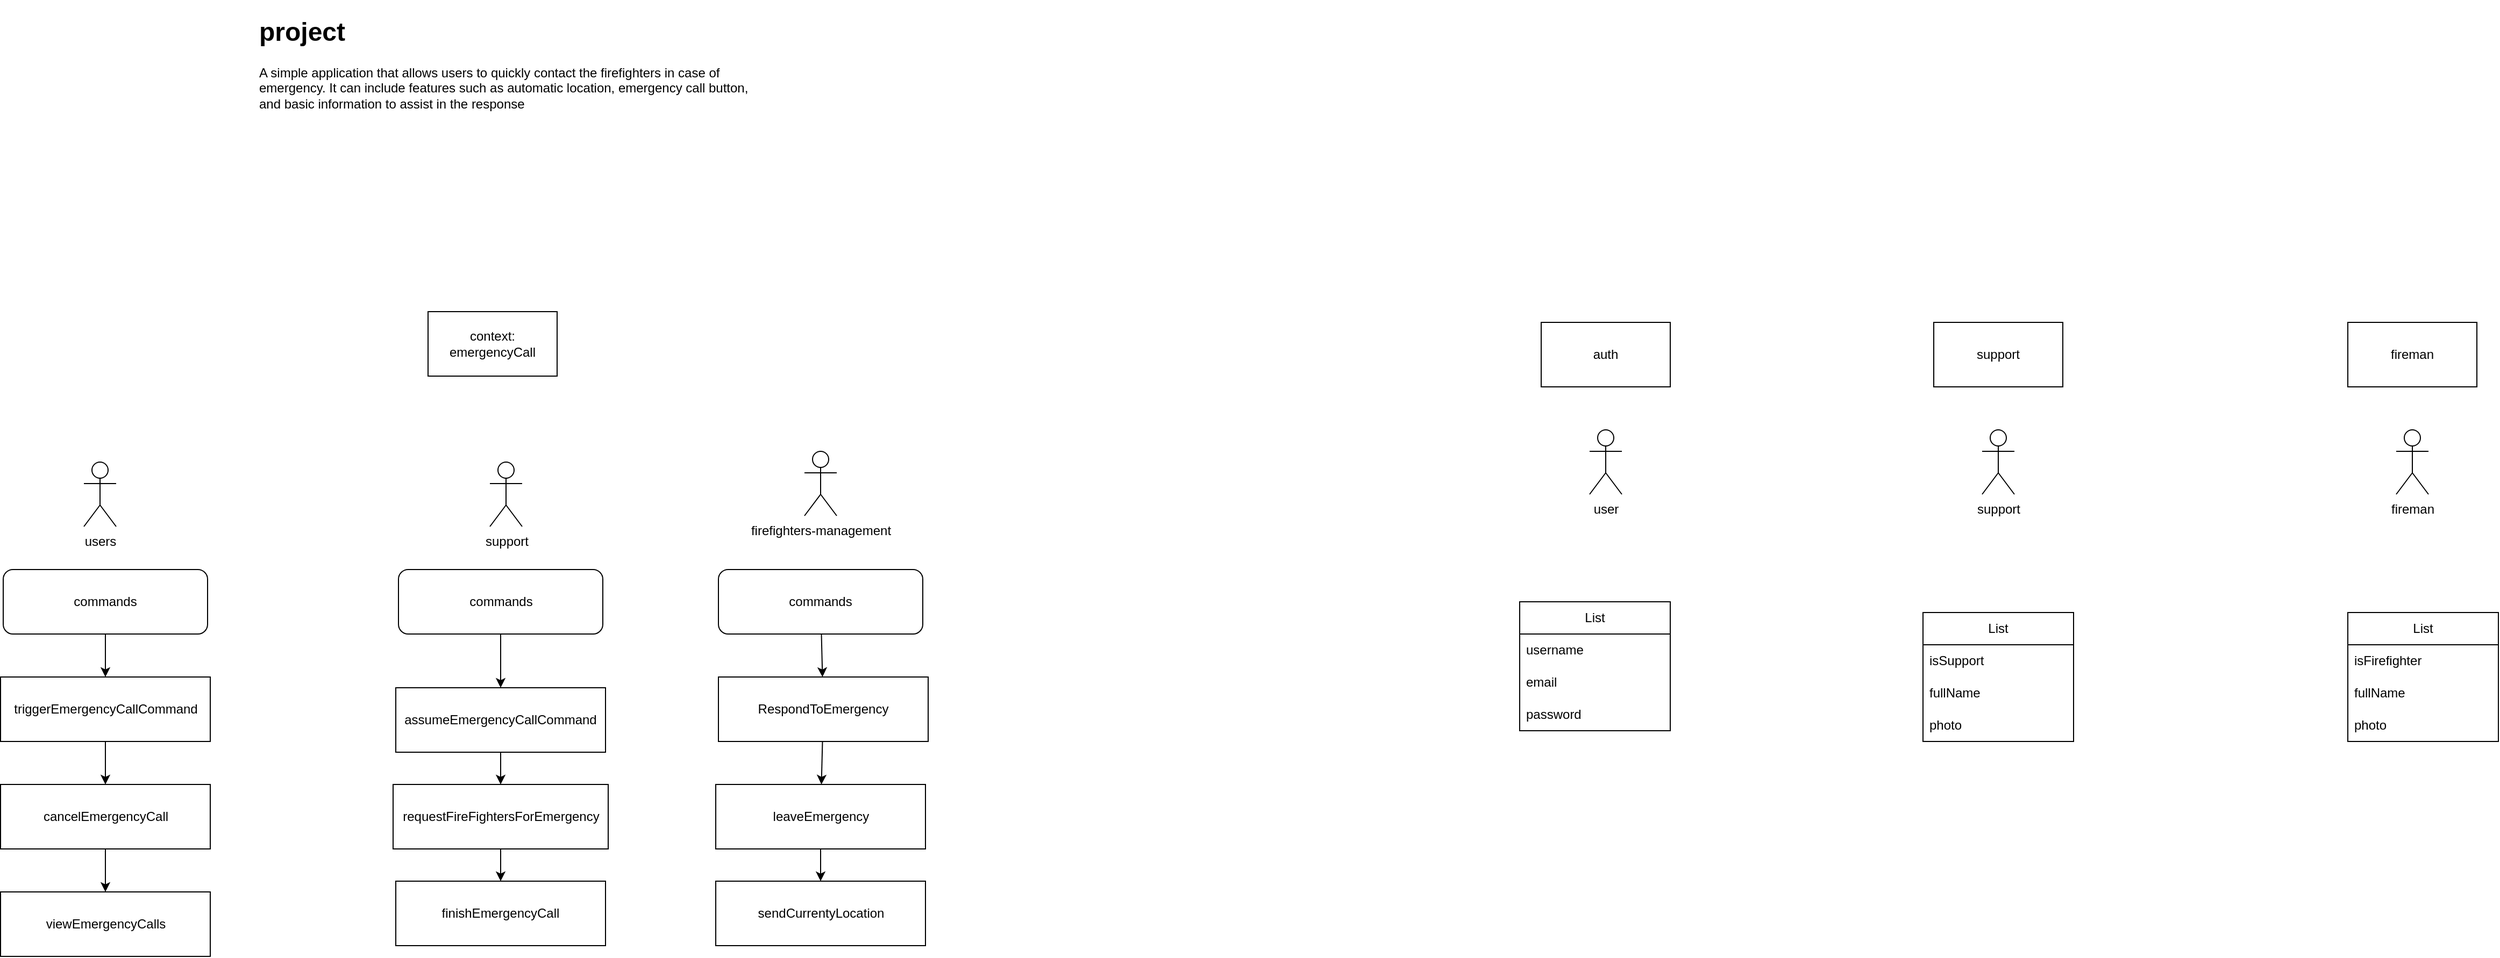 <mxfile>
    <diagram id="3H-03Ssh8FCSCmk5_cCm" name="Page-1">
        <mxGraphModel dx="990" dy="568" grid="1" gridSize="10" guides="1" tooltips="1" connect="1" arrows="1" fold="1" page="1" pageScale="1" pageWidth="850" pageHeight="1100" math="0" shadow="0">
            <root>
                <mxCell id="0"/>
                <mxCell id="1" parent="0"/>
                <mxCell id="3" value="&lt;h1&gt;project&lt;/h1&gt;&lt;div&gt;A simple application that allows users to quickly contact the firefighters in case of emergency. It can include features such as automatic location, emergency call button, and basic information to assist in the response&lt;br&gt;&lt;/div&gt;" style="text;html=1;strokeColor=none;fillColor=none;spacing=5;spacingTop=-20;whiteSpace=wrap;overflow=hidden;rounded=0;" vertex="1" parent="1">
                    <mxGeometry x="277.5" y="90" width="470" height="130" as="geometry"/>
                </mxCell>
                <mxCell id="5" value="support" style="shape=umlActor;verticalLabelPosition=bottom;verticalAlign=top;html=1;outlineConnect=0;" vertex="1" parent="1">
                    <mxGeometry x="497.5" y="510" width="30" height="60" as="geometry"/>
                </mxCell>
                <mxCell id="6" value="users" style="shape=umlActor;verticalLabelPosition=bottom;verticalAlign=top;html=1;outlineConnect=0;" vertex="1" parent="1">
                    <mxGeometry x="120" y="510" width="30" height="60" as="geometry"/>
                </mxCell>
                <mxCell id="7" value="firefighters-management" style="shape=umlActor;verticalLabelPosition=bottom;verticalAlign=top;html=1;outlineConnect=0;" vertex="1" parent="1">
                    <mxGeometry x="790" y="500" width="30" height="60" as="geometry"/>
                </mxCell>
                <mxCell id="14" style="edgeStyle=none;html=1;" edge="1" parent="1" source="10" target="13">
                    <mxGeometry relative="1" as="geometry"/>
                </mxCell>
                <mxCell id="10" value="triggerEmergencyCallCommand" style="rounded=0;whiteSpace=wrap;html=1;" vertex="1" parent="1">
                    <mxGeometry x="42.5" y="710" width="195" height="60" as="geometry"/>
                </mxCell>
                <mxCell id="12" style="edgeStyle=none;html=1;" edge="1" parent="1" source="11" target="10">
                    <mxGeometry relative="1" as="geometry"/>
                </mxCell>
                <mxCell id="11" value="commands" style="rounded=1;whiteSpace=wrap;html=1;" vertex="1" parent="1">
                    <mxGeometry x="45" y="610" width="190" height="60" as="geometry"/>
                </mxCell>
                <mxCell id="16" style="edgeStyle=none;html=1;" edge="1" parent="1" source="13" target="15">
                    <mxGeometry relative="1" as="geometry"/>
                </mxCell>
                <mxCell id="13" value="cancelEmergencyCall" style="rounded=0;whiteSpace=wrap;html=1;" vertex="1" parent="1">
                    <mxGeometry x="42.5" y="810" width="195" height="60" as="geometry"/>
                </mxCell>
                <mxCell id="15" value="viewEmergencyCalls" style="rounded=0;whiteSpace=wrap;html=1;" vertex="1" parent="1">
                    <mxGeometry x="42.5" y="910" width="195" height="60" as="geometry"/>
                </mxCell>
                <mxCell id="20" style="edgeStyle=none;html=1;" edge="1" parent="1" source="18" target="19">
                    <mxGeometry relative="1" as="geometry"/>
                </mxCell>
                <mxCell id="18" value="commands" style="rounded=1;whiteSpace=wrap;html=1;" vertex="1" parent="1">
                    <mxGeometry x="412.5" y="610" width="190" height="60" as="geometry"/>
                </mxCell>
                <mxCell id="24" style="edgeStyle=none;html=1;entryX=0.5;entryY=0;entryDx=0;entryDy=0;" edge="1" parent="1" source="19" target="22">
                    <mxGeometry relative="1" as="geometry"/>
                </mxCell>
                <mxCell id="19" value="assumeEmergencyCallCommand" style="rounded=0;whiteSpace=wrap;html=1;" vertex="1" parent="1">
                    <mxGeometry x="410" y="720" width="195" height="60" as="geometry"/>
                </mxCell>
                <mxCell id="25" style="edgeStyle=none;html=1;entryX=0.5;entryY=0;entryDx=0;entryDy=0;" edge="1" parent="1" source="22" target="23">
                    <mxGeometry relative="1" as="geometry"/>
                </mxCell>
                <mxCell id="22" value="requestFireFightersForEmergency" style="rounded=0;whiteSpace=wrap;html=1;" vertex="1" parent="1">
                    <mxGeometry x="407.5" y="810" width="200" height="60" as="geometry"/>
                </mxCell>
                <mxCell id="23" value="finishEmergencyCall" style="rounded=0;whiteSpace=wrap;html=1;" vertex="1" parent="1">
                    <mxGeometry x="410" y="900" width="195" height="60" as="geometry"/>
                </mxCell>
                <mxCell id="29" style="edgeStyle=none;html=1;" edge="1" parent="1" source="27" target="28">
                    <mxGeometry relative="1" as="geometry"/>
                </mxCell>
                <mxCell id="27" value="commands" style="rounded=1;whiteSpace=wrap;html=1;" vertex="1" parent="1">
                    <mxGeometry x="710" y="610" width="190" height="60" as="geometry"/>
                </mxCell>
                <mxCell id="35" style="edgeStyle=none;html=1;" edge="1" parent="1" source="28" target="33">
                    <mxGeometry relative="1" as="geometry"/>
                </mxCell>
                <mxCell id="28" value="RespondToEmergency" style="rounded=0;whiteSpace=wrap;html=1;" vertex="1" parent="1">
                    <mxGeometry x="710" y="710" width="195" height="60" as="geometry"/>
                </mxCell>
                <mxCell id="30" value="context: emergencyCall" style="rounded=0;whiteSpace=wrap;html=1;" vertex="1" parent="1">
                    <mxGeometry x="440" y="370" width="120" height="60" as="geometry"/>
                </mxCell>
                <mxCell id="37" style="edgeStyle=none;html=1;" edge="1" parent="1" source="33" target="36">
                    <mxGeometry relative="1" as="geometry"/>
                </mxCell>
                <mxCell id="33" value="leaveEmergency" style="rounded=0;whiteSpace=wrap;html=1;" vertex="1" parent="1">
                    <mxGeometry x="707.5" y="810" width="195" height="60" as="geometry"/>
                </mxCell>
                <mxCell id="36" value="sendCurrentyLocation" style="rounded=0;whiteSpace=wrap;html=1;" vertex="1" parent="1">
                    <mxGeometry x="707.5" y="900" width="195" height="60" as="geometry"/>
                </mxCell>
                <mxCell id="38" value="auth" style="rounded=0;whiteSpace=wrap;html=1;" vertex="1" parent="1">
                    <mxGeometry x="1475" y="380" width="120" height="60" as="geometry"/>
                </mxCell>
                <mxCell id="39" value="user" style="shape=umlActor;verticalLabelPosition=bottom;verticalAlign=top;html=1;outlineConnect=0;" vertex="1" parent="1">
                    <mxGeometry x="1520" y="480" width="30" height="60" as="geometry"/>
                </mxCell>
                <mxCell id="40" value="support" style="rounded=0;whiteSpace=wrap;html=1;" vertex="1" parent="1">
                    <mxGeometry x="1840" y="380" width="120" height="60" as="geometry"/>
                </mxCell>
                <mxCell id="41" value="support" style="shape=umlActor;verticalLabelPosition=bottom;verticalAlign=top;html=1;outlineConnect=0;" vertex="1" parent="1">
                    <mxGeometry x="1885" y="480" width="30" height="60" as="geometry"/>
                </mxCell>
                <mxCell id="42" value="fireman" style="rounded=0;whiteSpace=wrap;html=1;" vertex="1" parent="1">
                    <mxGeometry x="2225" y="380" width="120" height="60" as="geometry"/>
                </mxCell>
                <mxCell id="43" value="fireman" style="shape=umlActor;verticalLabelPosition=bottom;verticalAlign=top;html=1;outlineConnect=0;" vertex="1" parent="1">
                    <mxGeometry x="2270" y="480" width="30" height="60" as="geometry"/>
                </mxCell>
                <mxCell id="45" value="List" style="swimlane;fontStyle=0;childLayout=stackLayout;horizontal=1;startSize=30;horizontalStack=0;resizeParent=1;resizeParentMax=0;resizeLast=0;collapsible=1;marginBottom=0;whiteSpace=wrap;html=1;" vertex="1" parent="1">
                    <mxGeometry x="1455" y="640" width="140" height="120" as="geometry"/>
                </mxCell>
                <mxCell id="46" value="username" style="text;strokeColor=none;fillColor=none;align=left;verticalAlign=middle;spacingLeft=4;spacingRight=4;overflow=hidden;points=[[0,0.5],[1,0.5]];portConstraint=eastwest;rotatable=0;whiteSpace=wrap;html=1;" vertex="1" parent="45">
                    <mxGeometry y="30" width="140" height="30" as="geometry"/>
                </mxCell>
                <mxCell id="47" value="email" style="text;strokeColor=none;fillColor=none;align=left;verticalAlign=middle;spacingLeft=4;spacingRight=4;overflow=hidden;points=[[0,0.5],[1,0.5]];portConstraint=eastwest;rotatable=0;whiteSpace=wrap;html=1;" vertex="1" parent="45">
                    <mxGeometry y="60" width="140" height="30" as="geometry"/>
                </mxCell>
                <mxCell id="48" value="password" style="text;strokeColor=none;fillColor=none;align=left;verticalAlign=middle;spacingLeft=4;spacingRight=4;overflow=hidden;points=[[0,0.5],[1,0.5]];portConstraint=eastwest;rotatable=0;whiteSpace=wrap;html=1;" vertex="1" parent="45">
                    <mxGeometry y="90" width="140" height="30" as="geometry"/>
                </mxCell>
                <mxCell id="49" value="List" style="swimlane;fontStyle=0;childLayout=stackLayout;horizontal=1;startSize=30;horizontalStack=0;resizeParent=1;resizeParentMax=0;resizeLast=0;collapsible=1;marginBottom=0;whiteSpace=wrap;html=1;" vertex="1" parent="1">
                    <mxGeometry x="1830" y="650" width="140" height="120" as="geometry"/>
                </mxCell>
                <mxCell id="50" value="isSupport" style="text;strokeColor=none;fillColor=none;align=left;verticalAlign=middle;spacingLeft=4;spacingRight=4;overflow=hidden;points=[[0,0.5],[1,0.5]];portConstraint=eastwest;rotatable=0;whiteSpace=wrap;html=1;" vertex="1" parent="49">
                    <mxGeometry y="30" width="140" height="30" as="geometry"/>
                </mxCell>
                <mxCell id="51" value="fullName" style="text;strokeColor=none;fillColor=none;align=left;verticalAlign=middle;spacingLeft=4;spacingRight=4;overflow=hidden;points=[[0,0.5],[1,0.5]];portConstraint=eastwest;rotatable=0;whiteSpace=wrap;html=1;" vertex="1" parent="49">
                    <mxGeometry y="60" width="140" height="30" as="geometry"/>
                </mxCell>
                <mxCell id="52" value="photo" style="text;strokeColor=none;fillColor=none;align=left;verticalAlign=middle;spacingLeft=4;spacingRight=4;overflow=hidden;points=[[0,0.5],[1,0.5]];portConstraint=eastwest;rotatable=0;whiteSpace=wrap;html=1;" vertex="1" parent="49">
                    <mxGeometry y="90" width="140" height="30" as="geometry"/>
                </mxCell>
                <mxCell id="53" value="List" style="swimlane;fontStyle=0;childLayout=stackLayout;horizontal=1;startSize=30;horizontalStack=0;resizeParent=1;resizeParentMax=0;resizeLast=0;collapsible=1;marginBottom=0;whiteSpace=wrap;html=1;" vertex="1" parent="1">
                    <mxGeometry x="2225" y="650" width="140" height="120" as="geometry"/>
                </mxCell>
                <mxCell id="54" value="isFirefighter" style="text;strokeColor=none;fillColor=none;align=left;verticalAlign=middle;spacingLeft=4;spacingRight=4;overflow=hidden;points=[[0,0.5],[1,0.5]];portConstraint=eastwest;rotatable=0;whiteSpace=wrap;html=1;" vertex="1" parent="53">
                    <mxGeometry y="30" width="140" height="30" as="geometry"/>
                </mxCell>
                <mxCell id="55" value="fullName" style="text;strokeColor=none;fillColor=none;align=left;verticalAlign=middle;spacingLeft=4;spacingRight=4;overflow=hidden;points=[[0,0.5],[1,0.5]];portConstraint=eastwest;rotatable=0;whiteSpace=wrap;html=1;" vertex="1" parent="53">
                    <mxGeometry y="60" width="140" height="30" as="geometry"/>
                </mxCell>
                <mxCell id="56" value="photo" style="text;strokeColor=none;fillColor=none;align=left;verticalAlign=middle;spacingLeft=4;spacingRight=4;overflow=hidden;points=[[0,0.5],[1,0.5]];portConstraint=eastwest;rotatable=0;whiteSpace=wrap;html=1;" vertex="1" parent="53">
                    <mxGeometry y="90" width="140" height="30" as="geometry"/>
                </mxCell>
            </root>
        </mxGraphModel>
    </diagram>
</mxfile>